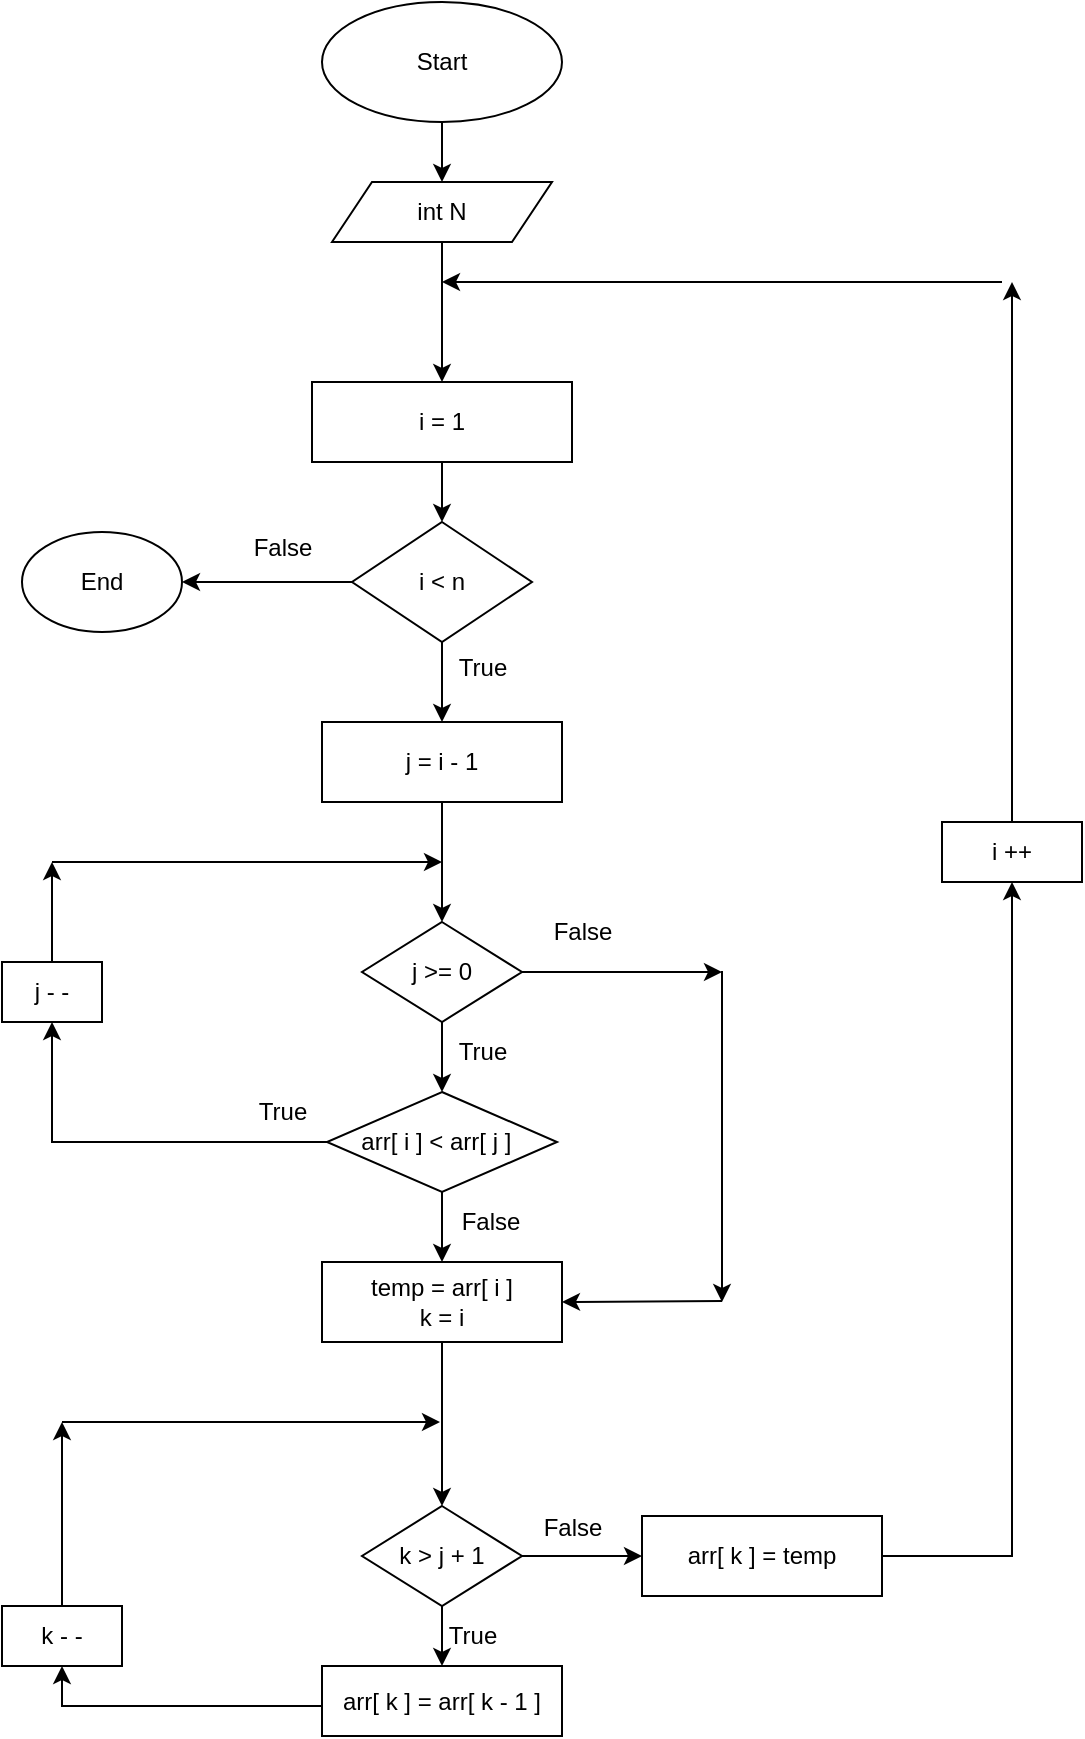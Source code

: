 <mxfile version="21.3.4" type="google">
  <diagram id="C5RBs43oDa-KdzZeNtuy" name="Page-1">
    <mxGraphModel grid="1" page="1" gridSize="10" guides="1" tooltips="1" connect="1" arrows="1" fold="1" pageScale="1" pageWidth="827" pageHeight="1169" math="0" shadow="0">
      <root>
        <mxCell id="WIyWlLk6GJQsqaUBKTNV-0" />
        <mxCell id="WIyWlLk6GJQsqaUBKTNV-1" parent="WIyWlLk6GJQsqaUBKTNV-0" />
        <mxCell id="2lHZeVdWj4hI9dxoHAF5-11" style="edgeStyle=orthogonalEdgeStyle;rounded=0;orthogonalLoop=1;jettySize=auto;html=1;entryX=0.5;entryY=0;entryDx=0;entryDy=0;" edge="1" parent="WIyWlLk6GJQsqaUBKTNV-1" source="2lHZeVdWj4hI9dxoHAF5-0" target="2lHZeVdWj4hI9dxoHAF5-10">
          <mxGeometry relative="1" as="geometry" />
        </mxCell>
        <mxCell id="2lHZeVdWj4hI9dxoHAF5-0" value="Start" style="ellipse;whiteSpace=wrap;html=1;" vertex="1" parent="WIyWlLk6GJQsqaUBKTNV-1">
          <mxGeometry x="330" y="30" width="120" height="60" as="geometry" />
        </mxCell>
        <mxCell id="2lHZeVdWj4hI9dxoHAF5-13" style="edgeStyle=orthogonalEdgeStyle;rounded=0;orthogonalLoop=1;jettySize=auto;html=1;entryX=0.5;entryY=0;entryDx=0;entryDy=0;" edge="1" parent="WIyWlLk6GJQsqaUBKTNV-1" source="2lHZeVdWj4hI9dxoHAF5-3" target="2lHZeVdWj4hI9dxoHAF5-8">
          <mxGeometry relative="1" as="geometry" />
        </mxCell>
        <mxCell id="2lHZeVdWj4hI9dxoHAF5-3" value="i = 1" style="rounded=0;whiteSpace=wrap;html=1;" vertex="1" parent="WIyWlLk6GJQsqaUBKTNV-1">
          <mxGeometry x="325" y="220" width="130" height="40" as="geometry" />
        </mxCell>
        <mxCell id="2lHZeVdWj4hI9dxoHAF5-19" value="" style="edgeStyle=orthogonalEdgeStyle;rounded=0;orthogonalLoop=1;jettySize=auto;html=1;" edge="1" parent="WIyWlLk6GJQsqaUBKTNV-1" source="2lHZeVdWj4hI9dxoHAF5-8" target="2lHZeVdWj4hI9dxoHAF5-18">
          <mxGeometry relative="1" as="geometry" />
        </mxCell>
        <mxCell id="2lHZeVdWj4hI9dxoHAF5-22" value="" style="edgeStyle=orthogonalEdgeStyle;rounded=0;orthogonalLoop=1;jettySize=auto;html=1;" edge="1" parent="WIyWlLk6GJQsqaUBKTNV-1" source="2lHZeVdWj4hI9dxoHAF5-8" target="2lHZeVdWj4hI9dxoHAF5-21">
          <mxGeometry relative="1" as="geometry" />
        </mxCell>
        <mxCell id="2lHZeVdWj4hI9dxoHAF5-8" value="i &amp;lt; n" style="rhombus;whiteSpace=wrap;html=1;" vertex="1" parent="WIyWlLk6GJQsqaUBKTNV-1">
          <mxGeometry x="345" y="290" width="90" height="60" as="geometry" />
        </mxCell>
        <mxCell id="2lHZeVdWj4hI9dxoHAF5-12" style="edgeStyle=orthogonalEdgeStyle;rounded=0;orthogonalLoop=1;jettySize=auto;html=1;" edge="1" parent="WIyWlLk6GJQsqaUBKTNV-1" source="2lHZeVdWj4hI9dxoHAF5-10" target="2lHZeVdWj4hI9dxoHAF5-3">
          <mxGeometry relative="1" as="geometry" />
        </mxCell>
        <mxCell id="2lHZeVdWj4hI9dxoHAF5-10" value="int N" style="shape=parallelogram;perimeter=parallelogramPerimeter;whiteSpace=wrap;html=1;fixedSize=1;" vertex="1" parent="WIyWlLk6GJQsqaUBKTNV-1">
          <mxGeometry x="335" y="120" width="110" height="30" as="geometry" />
        </mxCell>
        <mxCell id="2lHZeVdWj4hI9dxoHAF5-18" value="End" style="ellipse;whiteSpace=wrap;html=1;" vertex="1" parent="WIyWlLk6GJQsqaUBKTNV-1">
          <mxGeometry x="180" y="295" width="80" height="50" as="geometry" />
        </mxCell>
        <mxCell id="2lHZeVdWj4hI9dxoHAF5-20" value="False" style="text;html=1;align=center;verticalAlign=middle;resizable=0;points=[];autosize=1;strokeColor=none;fillColor=none;" vertex="1" parent="WIyWlLk6GJQsqaUBKTNV-1">
          <mxGeometry x="285" y="288" width="50" height="30" as="geometry" />
        </mxCell>
        <mxCell id="2lHZeVdWj4hI9dxoHAF5-24" value="" style="edgeStyle=orthogonalEdgeStyle;rounded=0;orthogonalLoop=1;jettySize=auto;html=1;" edge="1" parent="WIyWlLk6GJQsqaUBKTNV-1" source="2lHZeVdWj4hI9dxoHAF5-21" target="2lHZeVdWj4hI9dxoHAF5-23">
          <mxGeometry relative="1" as="geometry" />
        </mxCell>
        <mxCell id="2lHZeVdWj4hI9dxoHAF5-21" value="j = i - 1" style="whiteSpace=wrap;html=1;" vertex="1" parent="WIyWlLk6GJQsqaUBKTNV-1">
          <mxGeometry x="330" y="390" width="120" height="40" as="geometry" />
        </mxCell>
        <mxCell id="2lHZeVdWj4hI9dxoHAF5-26" value="" style="edgeStyle=orthogonalEdgeStyle;rounded=0;orthogonalLoop=1;jettySize=auto;html=1;" edge="1" parent="WIyWlLk6GJQsqaUBKTNV-1" source="2lHZeVdWj4hI9dxoHAF5-23" target="2lHZeVdWj4hI9dxoHAF5-25">
          <mxGeometry relative="1" as="geometry" />
        </mxCell>
        <mxCell id="2lHZeVdWj4hI9dxoHAF5-33" style="edgeStyle=orthogonalEdgeStyle;rounded=0;orthogonalLoop=1;jettySize=auto;html=1;" edge="1" parent="WIyWlLk6GJQsqaUBKTNV-1" source="2lHZeVdWj4hI9dxoHAF5-23">
          <mxGeometry relative="1" as="geometry">
            <mxPoint x="530" y="515" as="targetPoint" />
          </mxGeometry>
        </mxCell>
        <mxCell id="2lHZeVdWj4hI9dxoHAF5-23" value="j &amp;gt;= 0" style="rhombus;whiteSpace=wrap;html=1;" vertex="1" parent="WIyWlLk6GJQsqaUBKTNV-1">
          <mxGeometry x="350" y="490" width="80" height="50" as="geometry" />
        </mxCell>
        <mxCell id="2lHZeVdWj4hI9dxoHAF5-29" value="" style="edgeStyle=orthogonalEdgeStyle;rounded=0;orthogonalLoop=1;jettySize=auto;html=1;" edge="1" parent="WIyWlLk6GJQsqaUBKTNV-1" source="2lHZeVdWj4hI9dxoHAF5-25" target="2lHZeVdWj4hI9dxoHAF5-28">
          <mxGeometry relative="1" as="geometry" />
        </mxCell>
        <mxCell id="2lHZeVdWj4hI9dxoHAF5-51" value="" style="edgeStyle=orthogonalEdgeStyle;rounded=0;orthogonalLoop=1;jettySize=auto;html=1;" edge="1" parent="WIyWlLk6GJQsqaUBKTNV-1" source="2lHZeVdWj4hI9dxoHAF5-25" target="2lHZeVdWj4hI9dxoHAF5-50">
          <mxGeometry relative="1" as="geometry">
            <Array as="points">
              <mxPoint x="195" y="600" />
            </Array>
          </mxGeometry>
        </mxCell>
        <mxCell id="2lHZeVdWj4hI9dxoHAF5-25" value="arr[ i ] &amp;lt; arr[ j ]&amp;nbsp;&amp;nbsp;" style="rhombus;whiteSpace=wrap;html=1;" vertex="1" parent="WIyWlLk6GJQsqaUBKTNV-1">
          <mxGeometry x="332.5" y="575" width="115" height="50" as="geometry" />
        </mxCell>
        <mxCell id="2lHZeVdWj4hI9dxoHAF5-38" value="" style="edgeStyle=orthogonalEdgeStyle;rounded=0;orthogonalLoop=1;jettySize=auto;html=1;" edge="1" parent="WIyWlLk6GJQsqaUBKTNV-1" source="2lHZeVdWj4hI9dxoHAF5-28" target="2lHZeVdWj4hI9dxoHAF5-37">
          <mxGeometry relative="1" as="geometry" />
        </mxCell>
        <mxCell id="2lHZeVdWj4hI9dxoHAF5-28" value="temp = arr[ i ]&lt;br&gt;k = i" style="whiteSpace=wrap;html=1;" vertex="1" parent="WIyWlLk6GJQsqaUBKTNV-1">
          <mxGeometry x="330" y="660" width="120" height="40" as="geometry" />
        </mxCell>
        <mxCell id="2lHZeVdWj4hI9dxoHAF5-31" value="True" style="text;html=1;align=center;verticalAlign=middle;resizable=0;points=[];autosize=1;strokeColor=none;fillColor=none;" vertex="1" parent="WIyWlLk6GJQsqaUBKTNV-1">
          <mxGeometry x="385" y="348" width="50" height="30" as="geometry" />
        </mxCell>
        <mxCell id="2lHZeVdWj4hI9dxoHAF5-32" value="True" style="text;html=1;align=center;verticalAlign=middle;resizable=0;points=[];autosize=1;strokeColor=none;fillColor=none;" vertex="1" parent="WIyWlLk6GJQsqaUBKTNV-1">
          <mxGeometry x="385" y="540" width="50" height="30" as="geometry" />
        </mxCell>
        <mxCell id="2lHZeVdWj4hI9dxoHAF5-34" value="False" style="text;html=1;align=center;verticalAlign=middle;resizable=0;points=[];autosize=1;strokeColor=none;fillColor=none;" vertex="1" parent="WIyWlLk6GJQsqaUBKTNV-1">
          <mxGeometry x="435" y="480" width="50" height="30" as="geometry" />
        </mxCell>
        <mxCell id="2lHZeVdWj4hI9dxoHAF5-35" value="False" style="text;html=1;align=center;verticalAlign=middle;resizable=0;points=[];autosize=1;strokeColor=none;fillColor=none;" vertex="1" parent="WIyWlLk6GJQsqaUBKTNV-1">
          <mxGeometry x="389" y="625" width="50" height="30" as="geometry" />
        </mxCell>
        <mxCell id="2lHZeVdWj4hI9dxoHAF5-40" value="" style="edgeStyle=orthogonalEdgeStyle;rounded=0;orthogonalLoop=1;jettySize=auto;html=1;" edge="1" parent="WIyWlLk6GJQsqaUBKTNV-1" source="2lHZeVdWj4hI9dxoHAF5-37" target="2lHZeVdWj4hI9dxoHAF5-39">
          <mxGeometry relative="1" as="geometry" />
        </mxCell>
        <mxCell id="2lHZeVdWj4hI9dxoHAF5-63" value="" style="edgeStyle=orthogonalEdgeStyle;rounded=0;orthogonalLoop=1;jettySize=auto;html=1;" edge="1" parent="WIyWlLk6GJQsqaUBKTNV-1" source="2lHZeVdWj4hI9dxoHAF5-37" target="2lHZeVdWj4hI9dxoHAF5-62">
          <mxGeometry relative="1" as="geometry" />
        </mxCell>
        <mxCell id="2lHZeVdWj4hI9dxoHAF5-37" value="k &amp;gt; j + 1" style="rhombus;whiteSpace=wrap;html=1;" vertex="1" parent="WIyWlLk6GJQsqaUBKTNV-1">
          <mxGeometry x="350" y="782" width="80" height="50" as="geometry" />
        </mxCell>
        <mxCell id="2lHZeVdWj4hI9dxoHAF5-46" value="" style="edgeStyle=orthogonalEdgeStyle;rounded=0;orthogonalLoop=1;jettySize=auto;html=1;" edge="1" parent="WIyWlLk6GJQsqaUBKTNV-1" source="2lHZeVdWj4hI9dxoHAF5-39" target="2lHZeVdWj4hI9dxoHAF5-45">
          <mxGeometry relative="1" as="geometry">
            <Array as="points">
              <mxPoint x="200" y="882" />
            </Array>
          </mxGeometry>
        </mxCell>
        <mxCell id="2lHZeVdWj4hI9dxoHAF5-39" value="arr[ k ] = arr[ k - 1 ]" style="whiteSpace=wrap;html=1;" vertex="1" parent="WIyWlLk6GJQsqaUBKTNV-1">
          <mxGeometry x="330" y="862" width="120" height="35" as="geometry" />
        </mxCell>
        <mxCell id="2lHZeVdWj4hI9dxoHAF5-41" value="True" style="text;html=1;align=center;verticalAlign=middle;resizable=0;points=[];autosize=1;strokeColor=none;fillColor=none;" vertex="1" parent="WIyWlLk6GJQsqaUBKTNV-1">
          <mxGeometry x="380" y="832" width="50" height="30" as="geometry" />
        </mxCell>
        <mxCell id="2lHZeVdWj4hI9dxoHAF5-49" style="edgeStyle=orthogonalEdgeStyle;rounded=0;orthogonalLoop=1;jettySize=auto;html=1;" edge="1" parent="WIyWlLk6GJQsqaUBKTNV-1" source="2lHZeVdWj4hI9dxoHAF5-45">
          <mxGeometry relative="1" as="geometry">
            <mxPoint x="200" y="740" as="targetPoint" />
          </mxGeometry>
        </mxCell>
        <mxCell id="2lHZeVdWj4hI9dxoHAF5-45" value="k - -" style="whiteSpace=wrap;html=1;" vertex="1" parent="WIyWlLk6GJQsqaUBKTNV-1">
          <mxGeometry x="170" y="832" width="60" height="30" as="geometry" />
        </mxCell>
        <mxCell id="2lHZeVdWj4hI9dxoHAF5-54" style="edgeStyle=orthogonalEdgeStyle;rounded=0;orthogonalLoop=1;jettySize=auto;html=1;" edge="1" parent="WIyWlLk6GJQsqaUBKTNV-1" source="2lHZeVdWj4hI9dxoHAF5-50">
          <mxGeometry relative="1" as="geometry">
            <mxPoint x="195" y="460" as="targetPoint" />
          </mxGeometry>
        </mxCell>
        <mxCell id="2lHZeVdWj4hI9dxoHAF5-50" value="j - -" style="whiteSpace=wrap;html=1;" vertex="1" parent="WIyWlLk6GJQsqaUBKTNV-1">
          <mxGeometry x="170" y="510" width="50" height="30" as="geometry" />
        </mxCell>
        <mxCell id="2lHZeVdWj4hI9dxoHAF5-55" value="" style="endArrow=classic;html=1;rounded=0;" edge="1" parent="WIyWlLk6GJQsqaUBKTNV-1">
          <mxGeometry width="50" height="50" relative="1" as="geometry">
            <mxPoint x="195" y="460" as="sourcePoint" />
            <mxPoint x="390" y="460" as="targetPoint" />
            <Array as="points" />
          </mxGeometry>
        </mxCell>
        <mxCell id="2lHZeVdWj4hI9dxoHAF5-56" value="" style="endArrow=classic;html=1;rounded=0;" edge="1" parent="WIyWlLk6GJQsqaUBKTNV-1">
          <mxGeometry width="50" height="50" relative="1" as="geometry">
            <mxPoint x="530" y="514.5" as="sourcePoint" />
            <mxPoint x="530" y="680" as="targetPoint" />
            <Array as="points" />
          </mxGeometry>
        </mxCell>
        <mxCell id="2lHZeVdWj4hI9dxoHAF5-57" value="" style="endArrow=classic;html=1;rounded=0;entryX=1;entryY=0.5;entryDx=0;entryDy=0;" edge="1" parent="WIyWlLk6GJQsqaUBKTNV-1" target="2lHZeVdWj4hI9dxoHAF5-28">
          <mxGeometry width="50" height="50" relative="1" as="geometry">
            <mxPoint x="530" y="679.5" as="sourcePoint" />
            <mxPoint x="725" y="679.5" as="targetPoint" />
            <Array as="points" />
          </mxGeometry>
        </mxCell>
        <mxCell id="2lHZeVdWj4hI9dxoHAF5-59" value="" style="endArrow=classic;html=1;rounded=0;" edge="1" parent="WIyWlLk6GJQsqaUBKTNV-1">
          <mxGeometry width="50" height="50" relative="1" as="geometry">
            <mxPoint x="200" y="740" as="sourcePoint" />
            <mxPoint x="389" y="740" as="targetPoint" />
            <Array as="points" />
          </mxGeometry>
        </mxCell>
        <mxCell id="2lHZeVdWj4hI9dxoHAF5-66" value="" style="edgeStyle=orthogonalEdgeStyle;rounded=0;orthogonalLoop=1;jettySize=auto;html=1;" edge="1" parent="WIyWlLk6GJQsqaUBKTNV-1" source="2lHZeVdWj4hI9dxoHAF5-62" target="2lHZeVdWj4hI9dxoHAF5-65">
          <mxGeometry relative="1" as="geometry" />
        </mxCell>
        <mxCell id="2lHZeVdWj4hI9dxoHAF5-62" value="arr[ k ] = temp" style="whiteSpace=wrap;html=1;" vertex="1" parent="WIyWlLk6GJQsqaUBKTNV-1">
          <mxGeometry x="490" y="787" width="120" height="40" as="geometry" />
        </mxCell>
        <mxCell id="2lHZeVdWj4hI9dxoHAF5-64" value="False" style="text;html=1;align=center;verticalAlign=middle;resizable=0;points=[];autosize=1;strokeColor=none;fillColor=none;rotation=0;" vertex="1" parent="WIyWlLk6GJQsqaUBKTNV-1">
          <mxGeometry x="430" y="778" width="50" height="30" as="geometry" />
        </mxCell>
        <mxCell id="2lHZeVdWj4hI9dxoHAF5-67" style="edgeStyle=orthogonalEdgeStyle;rounded=0;orthogonalLoop=1;jettySize=auto;html=1;" edge="1" parent="WIyWlLk6GJQsqaUBKTNV-1" source="2lHZeVdWj4hI9dxoHAF5-65">
          <mxGeometry relative="1" as="geometry">
            <mxPoint x="675" y="170" as="targetPoint" />
          </mxGeometry>
        </mxCell>
        <mxCell id="2lHZeVdWj4hI9dxoHAF5-65" value="i ++" style="whiteSpace=wrap;html=1;" vertex="1" parent="WIyWlLk6GJQsqaUBKTNV-1">
          <mxGeometry x="640" y="440" width="70" height="30" as="geometry" />
        </mxCell>
        <mxCell id="2lHZeVdWj4hI9dxoHAF5-68" value="" style="endArrow=classic;html=1;rounded=0;" edge="1" parent="WIyWlLk6GJQsqaUBKTNV-1">
          <mxGeometry width="50" height="50" relative="1" as="geometry">
            <mxPoint x="670" y="170" as="sourcePoint" />
            <mxPoint x="390" y="170" as="targetPoint" />
            <Array as="points" />
          </mxGeometry>
        </mxCell>
        <mxCell id="2lHZeVdWj4hI9dxoHAF5-69" value="True" style="text;html=1;align=center;verticalAlign=middle;resizable=0;points=[];autosize=1;strokeColor=none;fillColor=none;" vertex="1" parent="WIyWlLk6GJQsqaUBKTNV-1">
          <mxGeometry x="285" y="570" width="50" height="30" as="geometry" />
        </mxCell>
      </root>
    </mxGraphModel>
  </diagram>
</mxfile>
